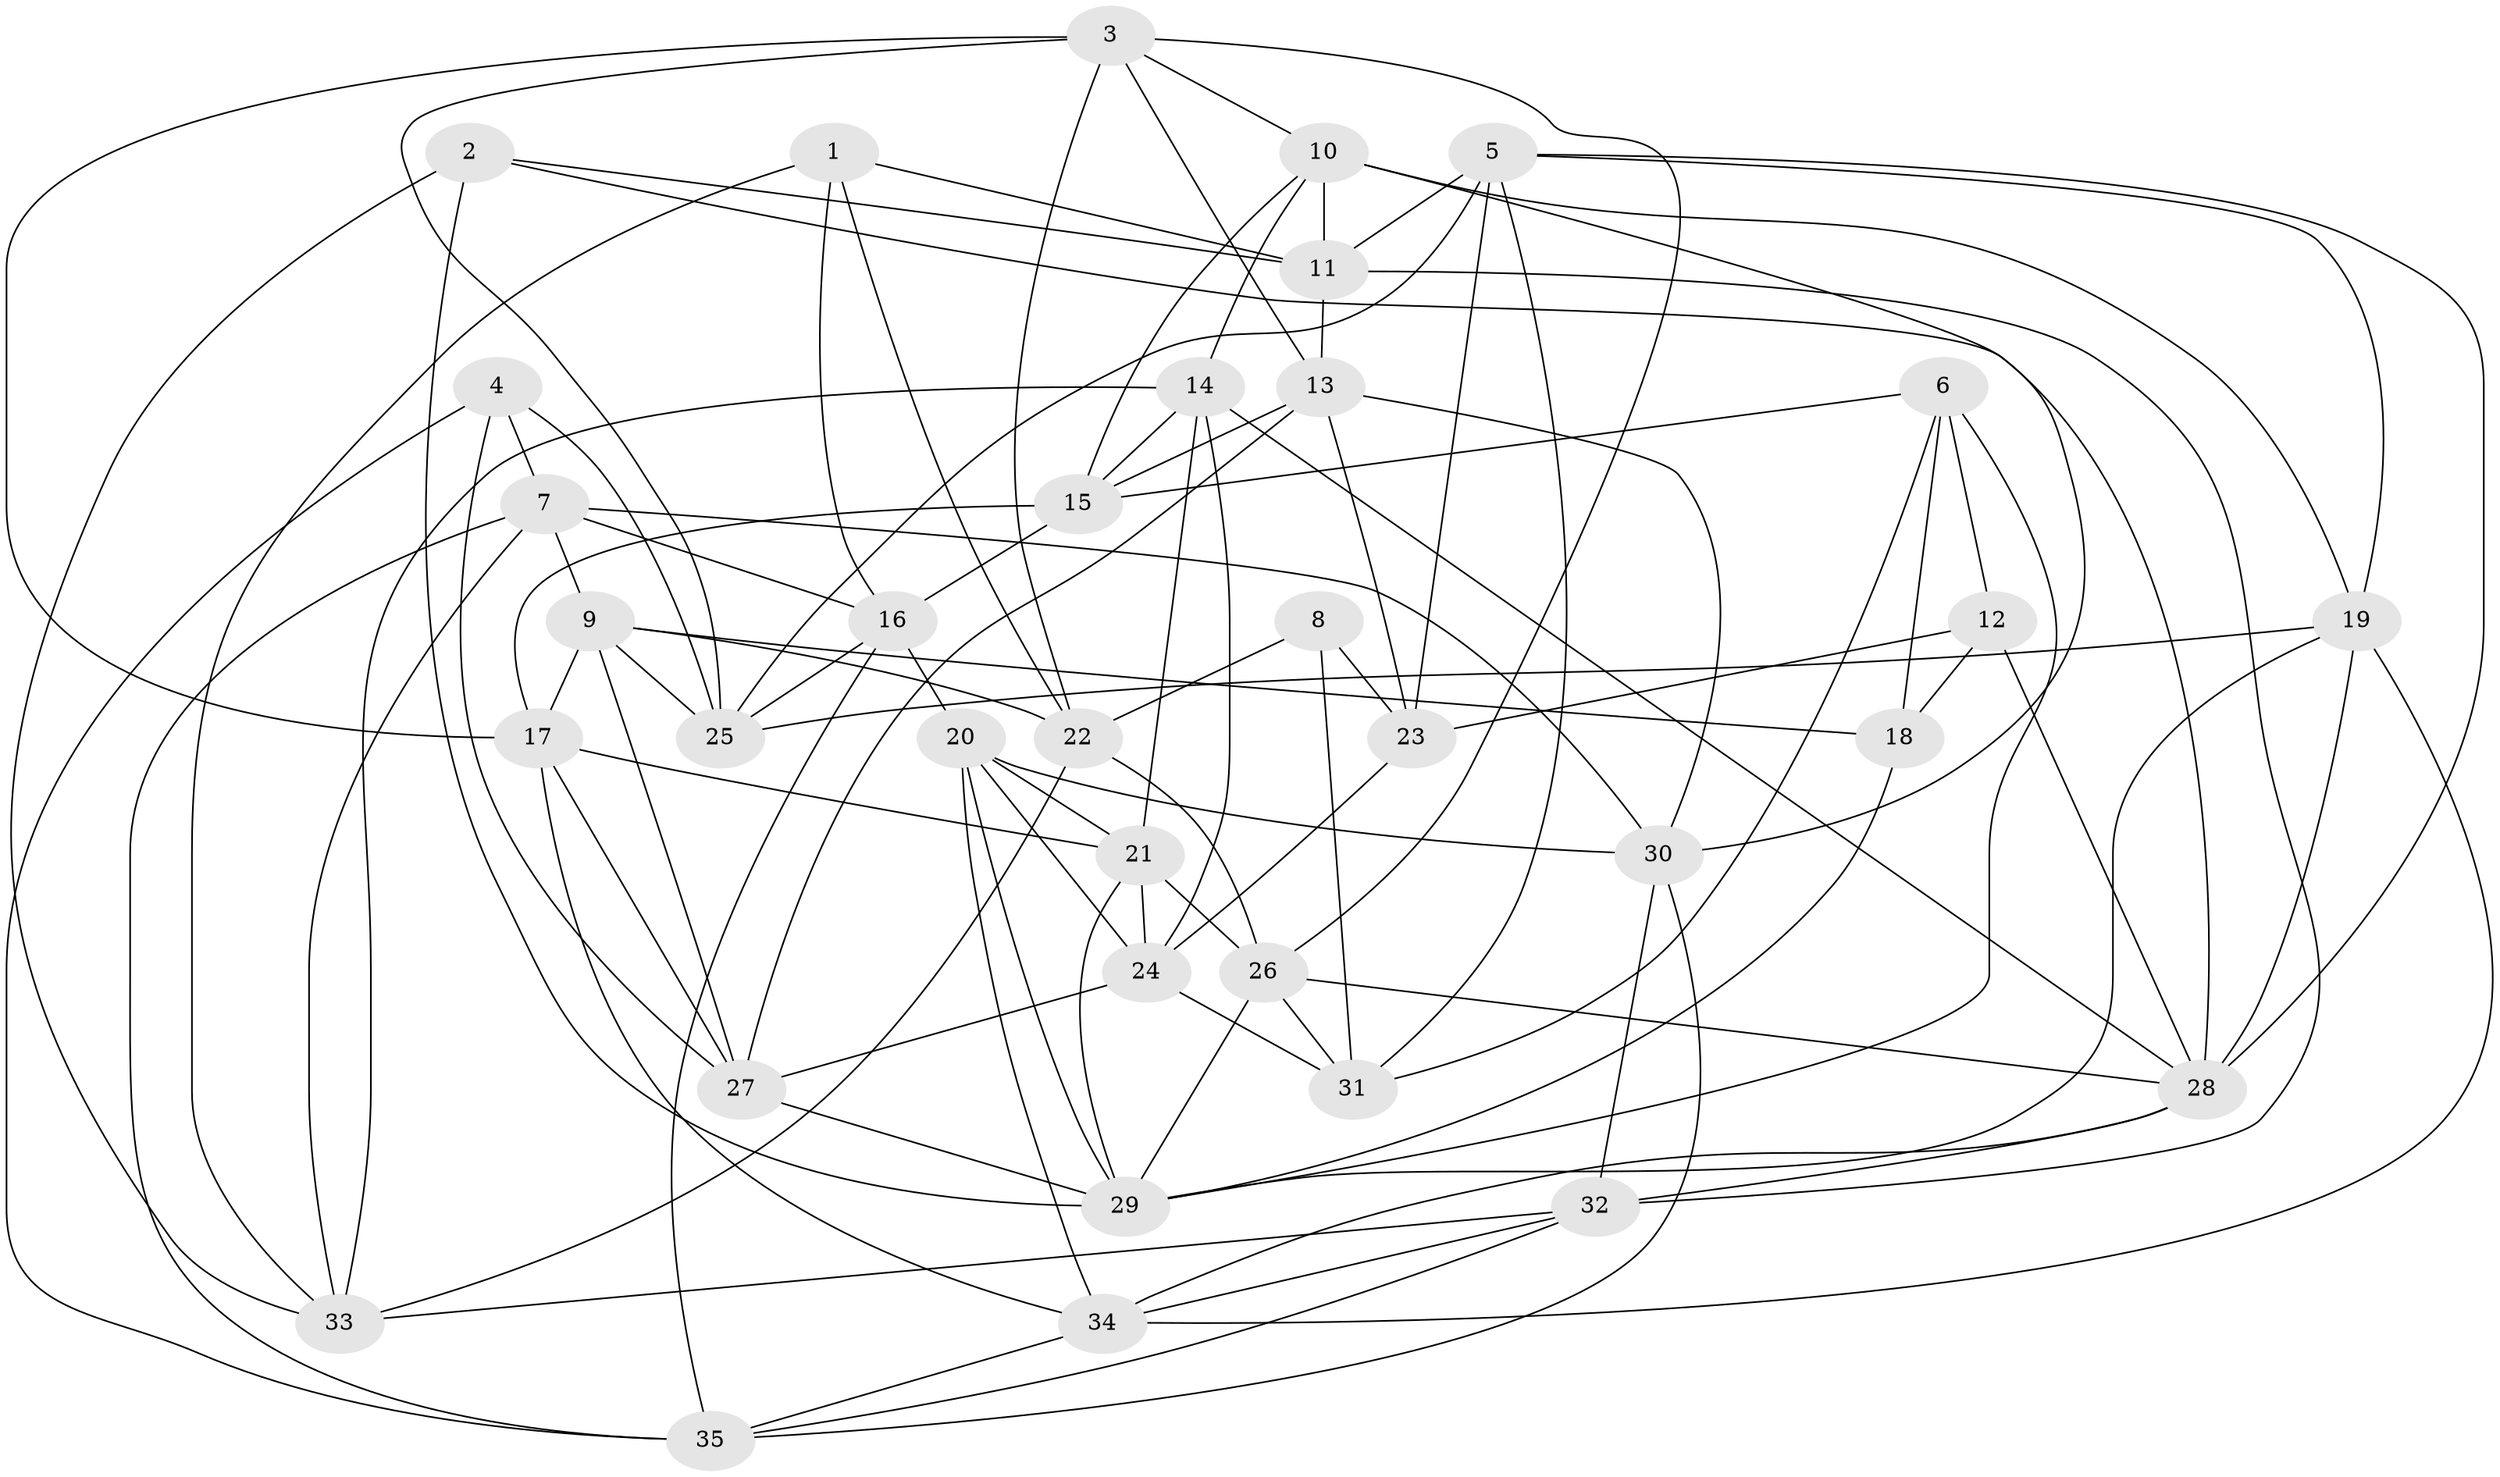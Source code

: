// original degree distribution, {4: 1.0}
// Generated by graph-tools (version 1.1) at 2025/50/03/09/25 03:50:49]
// undirected, 35 vertices, 99 edges
graph export_dot {
graph [start="1"]
  node [color=gray90,style=filled];
  1;
  2;
  3;
  4;
  5;
  6;
  7;
  8;
  9;
  10;
  11;
  12;
  13;
  14;
  15;
  16;
  17;
  18;
  19;
  20;
  21;
  22;
  23;
  24;
  25;
  26;
  27;
  28;
  29;
  30;
  31;
  32;
  33;
  34;
  35;
  1 -- 11 [weight=1.0];
  1 -- 16 [weight=1.0];
  1 -- 22 [weight=1.0];
  1 -- 33 [weight=1.0];
  2 -- 11 [weight=1.0];
  2 -- 28 [weight=1.0];
  2 -- 29 [weight=1.0];
  2 -- 33 [weight=1.0];
  3 -- 10 [weight=1.0];
  3 -- 13 [weight=1.0];
  3 -- 17 [weight=1.0];
  3 -- 22 [weight=1.0];
  3 -- 25 [weight=1.0];
  3 -- 26 [weight=1.0];
  4 -- 7 [weight=1.0];
  4 -- 25 [weight=1.0];
  4 -- 27 [weight=1.0];
  4 -- 35 [weight=1.0];
  5 -- 11 [weight=1.0];
  5 -- 19 [weight=1.0];
  5 -- 23 [weight=1.0];
  5 -- 25 [weight=1.0];
  5 -- 28 [weight=1.0];
  5 -- 31 [weight=1.0];
  6 -- 12 [weight=2.0];
  6 -- 15 [weight=1.0];
  6 -- 18 [weight=1.0];
  6 -- 29 [weight=1.0];
  6 -- 31 [weight=1.0];
  7 -- 9 [weight=1.0];
  7 -- 16 [weight=1.0];
  7 -- 30 [weight=1.0];
  7 -- 33 [weight=1.0];
  7 -- 35 [weight=1.0];
  8 -- 22 [weight=1.0];
  8 -- 23 [weight=1.0];
  8 -- 31 [weight=2.0];
  9 -- 17 [weight=1.0];
  9 -- 18 [weight=1.0];
  9 -- 22 [weight=1.0];
  9 -- 25 [weight=1.0];
  9 -- 27 [weight=1.0];
  10 -- 11 [weight=1.0];
  10 -- 14 [weight=1.0];
  10 -- 15 [weight=1.0];
  10 -- 19 [weight=1.0];
  10 -- 30 [weight=1.0];
  11 -- 13 [weight=1.0];
  11 -- 32 [weight=1.0];
  12 -- 18 [weight=1.0];
  12 -- 23 [weight=2.0];
  12 -- 28 [weight=1.0];
  13 -- 15 [weight=1.0];
  13 -- 23 [weight=1.0];
  13 -- 27 [weight=1.0];
  13 -- 30 [weight=1.0];
  14 -- 15 [weight=1.0];
  14 -- 21 [weight=1.0];
  14 -- 24 [weight=1.0];
  14 -- 28 [weight=1.0];
  14 -- 33 [weight=1.0];
  15 -- 16 [weight=1.0];
  15 -- 17 [weight=1.0];
  16 -- 20 [weight=1.0];
  16 -- 25 [weight=1.0];
  16 -- 35 [weight=1.0];
  17 -- 21 [weight=1.0];
  17 -- 27 [weight=1.0];
  17 -- 34 [weight=1.0];
  18 -- 29 [weight=1.0];
  19 -- 25 [weight=1.0];
  19 -- 28 [weight=1.0];
  19 -- 29 [weight=1.0];
  19 -- 34 [weight=1.0];
  20 -- 21 [weight=1.0];
  20 -- 24 [weight=1.0];
  20 -- 29 [weight=1.0];
  20 -- 30 [weight=1.0];
  20 -- 34 [weight=1.0];
  21 -- 24 [weight=1.0];
  21 -- 26 [weight=1.0];
  21 -- 29 [weight=1.0];
  22 -- 26 [weight=1.0];
  22 -- 33 [weight=1.0];
  23 -- 24 [weight=1.0];
  24 -- 27 [weight=1.0];
  24 -- 31 [weight=1.0];
  26 -- 28 [weight=1.0];
  26 -- 29 [weight=1.0];
  26 -- 31 [weight=1.0];
  27 -- 29 [weight=1.0];
  28 -- 32 [weight=1.0];
  28 -- 34 [weight=1.0];
  30 -- 32 [weight=1.0];
  30 -- 35 [weight=1.0];
  32 -- 33 [weight=1.0];
  32 -- 34 [weight=1.0];
  32 -- 35 [weight=1.0];
  34 -- 35 [weight=1.0];
}
